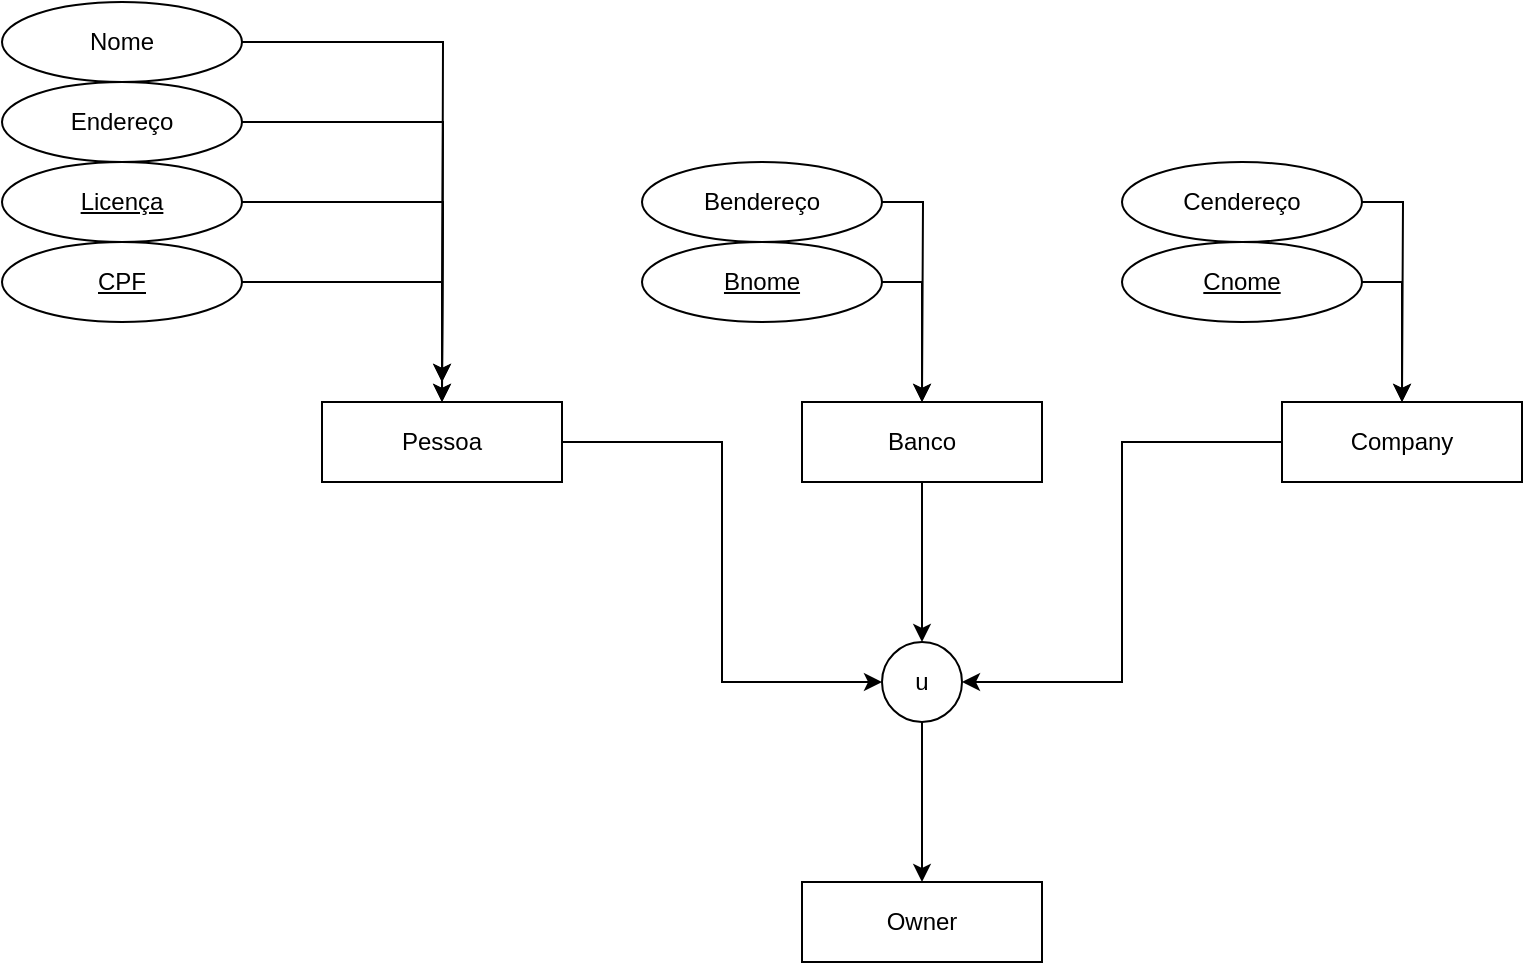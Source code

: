 <mxfile version="20.2.7" type="device"><diagram id="XhtqCrh-Y6vo0FyeC1qA" name="Página-1"><mxGraphModel dx="1422" dy="772" grid="1" gridSize="10" guides="1" tooltips="1" connect="1" arrows="1" fold="1" page="1" pageScale="1" pageWidth="827" pageHeight="1169" math="0" shadow="0"><root><mxCell id="0"/><mxCell id="1" parent="0"/><mxCell id="n2i6nPz_t6vksKhV1AbD-22" style="edgeStyle=orthogonalEdgeStyle;rounded=0;orthogonalLoop=1;jettySize=auto;html=1;entryX=1;entryY=0.5;entryDx=0;entryDy=0;" edge="1" parent="1" source="n2i6nPz_t6vksKhV1AbD-2" target="n2i6nPz_t6vksKhV1AbD-5"><mxGeometry relative="1" as="geometry"/></mxCell><mxCell id="n2i6nPz_t6vksKhV1AbD-2" value="Company" style="whiteSpace=wrap;html=1;align=center;" vertex="1" parent="1"><mxGeometry x="640" y="200" width="120" height="40" as="geometry"/></mxCell><mxCell id="n2i6nPz_t6vksKhV1AbD-20" style="edgeStyle=orthogonalEdgeStyle;rounded=0;orthogonalLoop=1;jettySize=auto;html=1;entryX=0;entryY=0.5;entryDx=0;entryDy=0;" edge="1" parent="1" source="n2i6nPz_t6vksKhV1AbD-3" target="n2i6nPz_t6vksKhV1AbD-5"><mxGeometry relative="1" as="geometry"/></mxCell><mxCell id="n2i6nPz_t6vksKhV1AbD-3" value="Pessoa&lt;span style=&quot;color: rgba(0, 0, 0, 0); font-family: monospace; font-size: 0px; text-align: start;&quot;&gt;3CmxGraphModel%3E%3Croot%3E%3CmxCell%20id%3D%220%22%2F%3E%3CmxCell%20id%3D%221%22%20parent%3D%220%22%2F%3E%3CmxCell%20id%3D%222%22%20value%3D%22Entity%22%20style%3D%22whiteSpace%3Dwrap%3Bhtml%3D1%3Balign%3Dcenter%3B%22%20vertex%3D%221%22%20parent%3D%221%22%3E%3CmxGeometry%20x%3D%22360%22%20y%3D%22380%22%20width%3D%22100%22%20height%3D%2240%22%20as%3D%22geometry%22%2F%3E%3C%2FmxCell%3E%3C%2Froot%3E%3C%2FmxGraphModel%3E&lt;/span&gt;" style="whiteSpace=wrap;html=1;align=center;" vertex="1" parent="1"><mxGeometry x="160" y="200" width="120" height="40" as="geometry"/></mxCell><mxCell id="n2i6nPz_t6vksKhV1AbD-21" style="edgeStyle=orthogonalEdgeStyle;rounded=0;orthogonalLoop=1;jettySize=auto;html=1;entryX=0.5;entryY=0;entryDx=0;entryDy=0;" edge="1" parent="1" source="n2i6nPz_t6vksKhV1AbD-4" target="n2i6nPz_t6vksKhV1AbD-5"><mxGeometry relative="1" as="geometry"/></mxCell><mxCell id="n2i6nPz_t6vksKhV1AbD-4" value="Banco" style="whiteSpace=wrap;html=1;align=center;" vertex="1" parent="1"><mxGeometry x="400" y="200" width="120" height="40" as="geometry"/></mxCell><mxCell id="n2i6nPz_t6vksKhV1AbD-23" style="edgeStyle=orthogonalEdgeStyle;rounded=0;orthogonalLoop=1;jettySize=auto;html=1;entryX=0.5;entryY=0;entryDx=0;entryDy=0;" edge="1" parent="1" source="n2i6nPz_t6vksKhV1AbD-5" target="n2i6nPz_t6vksKhV1AbD-9"><mxGeometry relative="1" as="geometry"/></mxCell><mxCell id="n2i6nPz_t6vksKhV1AbD-5" value="u" style="ellipse;whiteSpace=wrap;html=1;aspect=fixed;" vertex="1" parent="1"><mxGeometry x="440" y="320" width="40" height="40" as="geometry"/></mxCell><mxCell id="n2i6nPz_t6vksKhV1AbD-9" value="Owner" style="rounded=0;whiteSpace=wrap;html=1;" vertex="1" parent="1"><mxGeometry x="400" y="440" width="120" height="40" as="geometry"/></mxCell><mxCell id="n2i6nPz_t6vksKhV1AbD-25" style="edgeStyle=orthogonalEdgeStyle;rounded=0;orthogonalLoop=1;jettySize=auto;html=1;" edge="1" parent="1" source="n2i6nPz_t6vksKhV1AbD-11"><mxGeometry relative="1" as="geometry"><mxPoint x="220" y="200" as="targetPoint"/></mxGeometry></mxCell><mxCell id="n2i6nPz_t6vksKhV1AbD-11" value="Licença" style="ellipse;whiteSpace=wrap;html=1;align=center;fontStyle=4;" vertex="1" parent="1"><mxGeometry y="80" width="120" height="40" as="geometry"/></mxCell><mxCell id="n2i6nPz_t6vksKhV1AbD-24" style="edgeStyle=orthogonalEdgeStyle;rounded=0;orthogonalLoop=1;jettySize=auto;html=1;entryX=0.5;entryY=0;entryDx=0;entryDy=0;" edge="1" parent="1" source="n2i6nPz_t6vksKhV1AbD-12" target="n2i6nPz_t6vksKhV1AbD-3"><mxGeometry relative="1" as="geometry"/></mxCell><mxCell id="n2i6nPz_t6vksKhV1AbD-12" value="CPF" style="ellipse;whiteSpace=wrap;html=1;align=center;fontStyle=4;strokeColor=default;" vertex="1" parent="1"><mxGeometry y="120" width="120" height="40" as="geometry"/></mxCell><mxCell id="n2i6nPz_t6vksKhV1AbD-26" style="edgeStyle=orthogonalEdgeStyle;rounded=0;orthogonalLoop=1;jettySize=auto;html=1;" edge="1" parent="1" source="n2i6nPz_t6vksKhV1AbD-15"><mxGeometry relative="1" as="geometry"><mxPoint x="220" y="190" as="targetPoint"/></mxGeometry></mxCell><mxCell id="n2i6nPz_t6vksKhV1AbD-15" value="Endereço" style="ellipse;whiteSpace=wrap;html=1;align=center;" vertex="1" parent="1"><mxGeometry y="40" width="120" height="40" as="geometry"/></mxCell><mxCell id="n2i6nPz_t6vksKhV1AbD-27" style="edgeStyle=orthogonalEdgeStyle;rounded=0;orthogonalLoop=1;jettySize=auto;html=1;" edge="1" parent="1" source="n2i6nPz_t6vksKhV1AbD-16"><mxGeometry relative="1" as="geometry"><mxPoint x="220" y="190" as="targetPoint"/></mxGeometry></mxCell><mxCell id="n2i6nPz_t6vksKhV1AbD-16" value="Nome" style="ellipse;whiteSpace=wrap;html=1;align=center;fontStyle=0;" vertex="1" parent="1"><mxGeometry width="120" height="40" as="geometry"/></mxCell><mxCell id="n2i6nPz_t6vksKhV1AbD-31" style="edgeStyle=orthogonalEdgeStyle;rounded=0;orthogonalLoop=1;jettySize=auto;html=1;" edge="1" parent="1" source="n2i6nPz_t6vksKhV1AbD-28"><mxGeometry relative="1" as="geometry"><mxPoint x="460" y="200" as="targetPoint"/></mxGeometry></mxCell><mxCell id="n2i6nPz_t6vksKhV1AbD-28" value="Bendereço" style="ellipse;whiteSpace=wrap;html=1;align=center;fontStyle=0;" vertex="1" parent="1"><mxGeometry x="320" y="80" width="120" height="40" as="geometry"/></mxCell><mxCell id="n2i6nPz_t6vksKhV1AbD-30" style="edgeStyle=orthogonalEdgeStyle;rounded=0;orthogonalLoop=1;jettySize=auto;html=1;" edge="1" parent="1" source="n2i6nPz_t6vksKhV1AbD-29" target="n2i6nPz_t6vksKhV1AbD-4"><mxGeometry relative="1" as="geometry"><Array as="points"><mxPoint x="460" y="140"/></Array></mxGeometry></mxCell><mxCell id="n2i6nPz_t6vksKhV1AbD-29" value="Bnome" style="ellipse;whiteSpace=wrap;html=1;align=center;fontStyle=4;" vertex="1" parent="1"><mxGeometry x="320" y="120" width="120" height="40" as="geometry"/></mxCell><mxCell id="n2i6nPz_t6vksKhV1AbD-34" style="edgeStyle=orthogonalEdgeStyle;rounded=0;orthogonalLoop=1;jettySize=auto;html=1;" edge="1" parent="1" source="n2i6nPz_t6vksKhV1AbD-32" target="n2i6nPz_t6vksKhV1AbD-2"><mxGeometry relative="1" as="geometry"><Array as="points"><mxPoint x="700" y="140"/></Array></mxGeometry></mxCell><mxCell id="n2i6nPz_t6vksKhV1AbD-32" value="Cnome" style="ellipse;whiteSpace=wrap;html=1;align=center;fontStyle=4;" vertex="1" parent="1"><mxGeometry x="560" y="120" width="120" height="40" as="geometry"/></mxCell><mxCell id="n2i6nPz_t6vksKhV1AbD-35" style="edgeStyle=orthogonalEdgeStyle;rounded=0;orthogonalLoop=1;jettySize=auto;html=1;" edge="1" parent="1" source="n2i6nPz_t6vksKhV1AbD-33"><mxGeometry relative="1" as="geometry"><mxPoint x="700" y="200" as="targetPoint"/></mxGeometry></mxCell><mxCell id="n2i6nPz_t6vksKhV1AbD-33" value="Cendereço" style="ellipse;whiteSpace=wrap;html=1;align=center;fontStyle=0;" vertex="1" parent="1"><mxGeometry x="560" y="80" width="120" height="40" as="geometry"/></mxCell></root></mxGraphModel></diagram></mxfile>